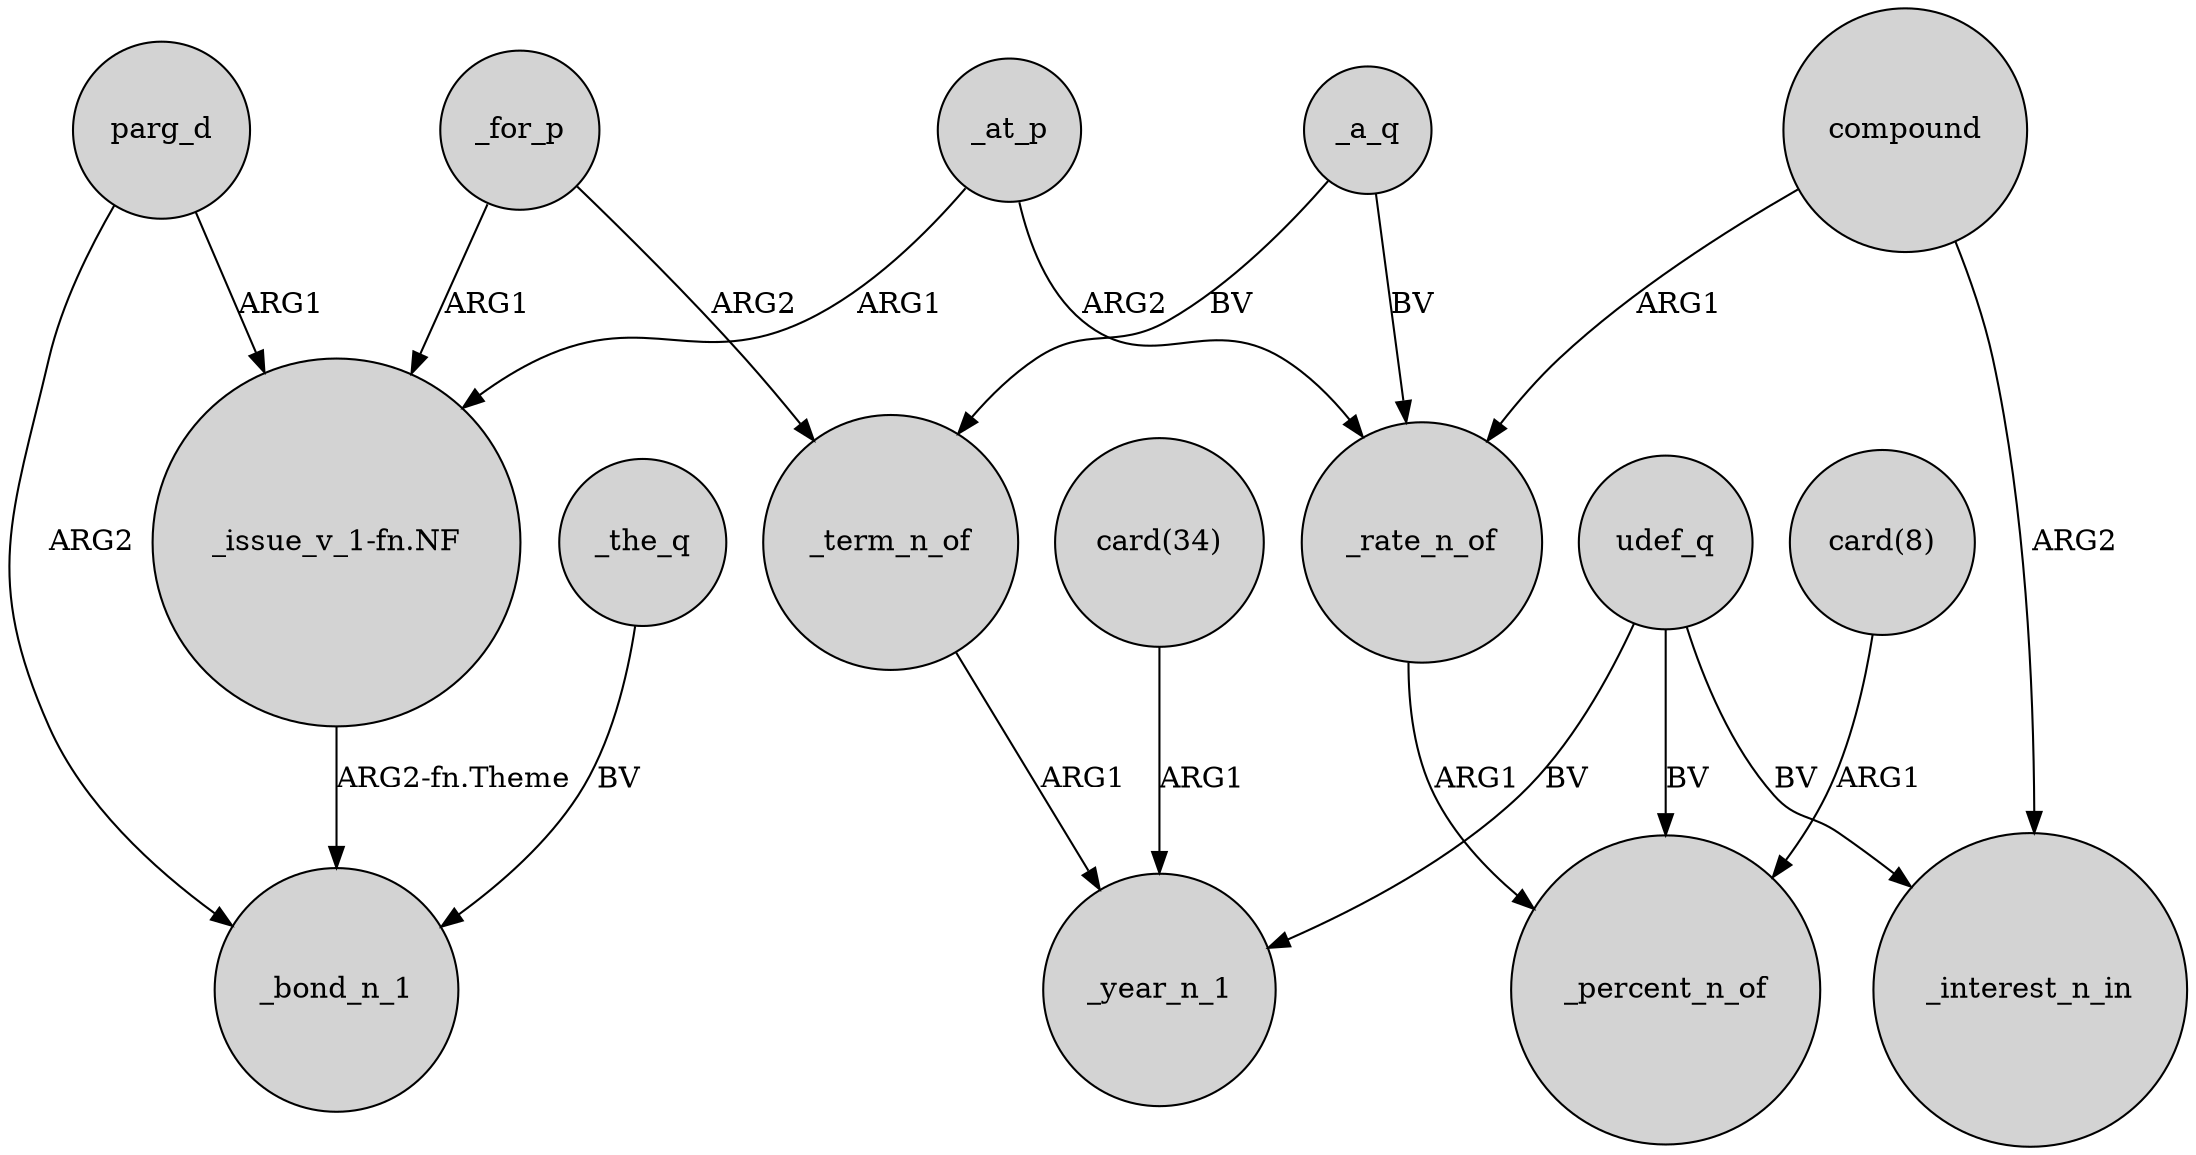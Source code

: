 digraph {
	node [shape=circle style=filled]
	_for_p -> _term_n_of [label=ARG2]
	_rate_n_of -> _percent_n_of [label=ARG1]
	_at_p -> "_issue_v_1-fn.NF" [label=ARG1]
	_at_p -> _rate_n_of [label=ARG2]
	_term_n_of -> _year_n_1 [label=ARG1]
	parg_d -> _bond_n_1 [label=ARG2]
	compound -> _rate_n_of [label=ARG1]
	_a_q -> _rate_n_of [label=BV]
	udef_q -> _interest_n_in [label=BV]
	compound -> _interest_n_in [label=ARG2]
	parg_d -> "_issue_v_1-fn.NF" [label=ARG1]
	"_issue_v_1-fn.NF" -> _bond_n_1 [label="ARG2-fn.Theme"]
	_the_q -> _bond_n_1 [label=BV]
	_a_q -> _term_n_of [label=BV]
	udef_q -> _year_n_1 [label=BV]
	"card(8)" -> _percent_n_of [label=ARG1]
	udef_q -> _percent_n_of [label=BV]
	_for_p -> "_issue_v_1-fn.NF" [label=ARG1]
	"card(34)" -> _year_n_1 [label=ARG1]
}
